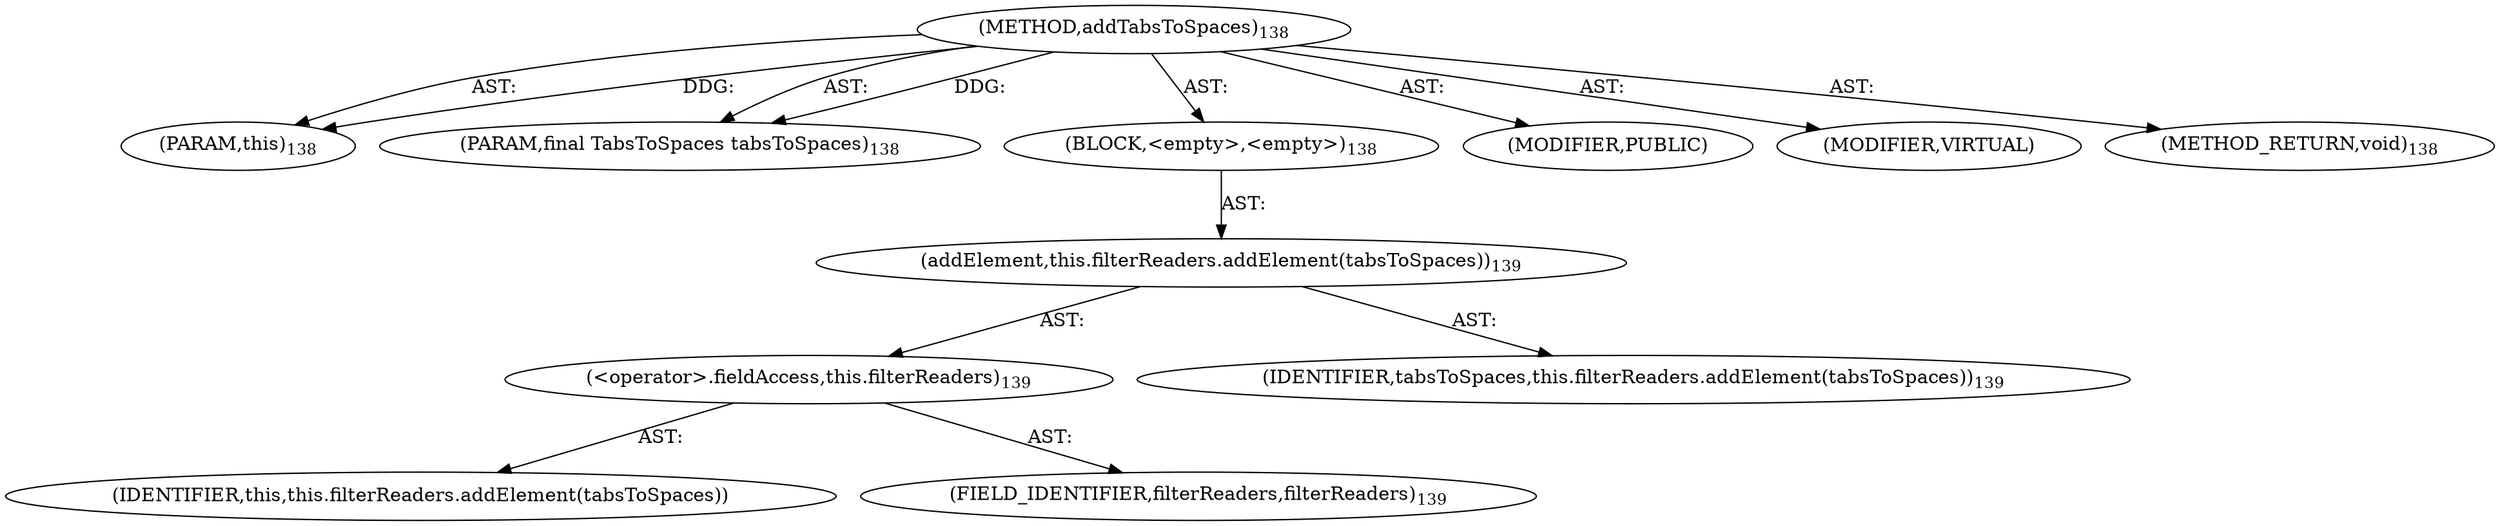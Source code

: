 digraph "addTabsToSpaces" {  
"111669149708" [label = <(METHOD,addTabsToSpaces)<SUB>138</SUB>> ]
"115964117016" [label = <(PARAM,this)<SUB>138</SUB>> ]
"115964117017" [label = <(PARAM,final TabsToSpaces tabsToSpaces)<SUB>138</SUB>> ]
"25769803788" [label = <(BLOCK,&lt;empty&gt;,&lt;empty&gt;)<SUB>138</SUB>> ]
"30064771095" [label = <(addElement,this.filterReaders.addElement(tabsToSpaces))<SUB>139</SUB>> ]
"30064771096" [label = <(&lt;operator&gt;.fieldAccess,this.filterReaders)<SUB>139</SUB>> ]
"68719476761" [label = <(IDENTIFIER,this,this.filterReaders.addElement(tabsToSpaces))> ]
"55834574860" [label = <(FIELD_IDENTIFIER,filterReaders,filterReaders)<SUB>139</SUB>> ]
"68719476762" [label = <(IDENTIFIER,tabsToSpaces,this.filterReaders.addElement(tabsToSpaces))<SUB>139</SUB>> ]
"133143986201" [label = <(MODIFIER,PUBLIC)> ]
"133143986202" [label = <(MODIFIER,VIRTUAL)> ]
"128849018892" [label = <(METHOD_RETURN,void)<SUB>138</SUB>> ]
  "111669149708" -> "115964117016"  [ label = "AST: "] 
  "111669149708" -> "115964117017"  [ label = "AST: "] 
  "111669149708" -> "25769803788"  [ label = "AST: "] 
  "111669149708" -> "133143986201"  [ label = "AST: "] 
  "111669149708" -> "133143986202"  [ label = "AST: "] 
  "111669149708" -> "128849018892"  [ label = "AST: "] 
  "25769803788" -> "30064771095"  [ label = "AST: "] 
  "30064771095" -> "30064771096"  [ label = "AST: "] 
  "30064771095" -> "68719476762"  [ label = "AST: "] 
  "30064771096" -> "68719476761"  [ label = "AST: "] 
  "30064771096" -> "55834574860"  [ label = "AST: "] 
  "111669149708" -> "115964117016"  [ label = "DDG: "] 
  "111669149708" -> "115964117017"  [ label = "DDG: "] 
}
